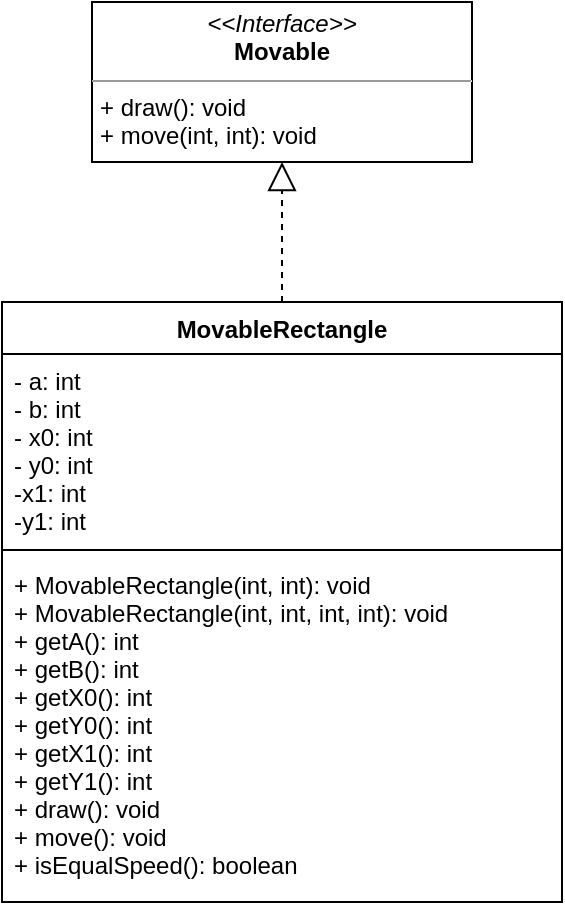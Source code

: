 <mxfile version="13.7.3" type="github">
  <diagram name="Page-1" id="c4acf3e9-155e-7222-9cf6-157b1a14988f">
    <mxGraphModel dx="827" dy="452" grid="1" gridSize="10" guides="1" tooltips="1" connect="1" arrows="1" fold="1" page="1" pageScale="1" pageWidth="850" pageHeight="1100" background="#ffffff" math="0" shadow="0">
      <root>
        <mxCell id="0" />
        <mxCell id="1" parent="0" />
        <mxCell id="xi_ldf9JB8lejnPLQ23q-5" value="&lt;p style=&quot;margin: 0px ; margin-top: 4px ; text-align: center&quot;&gt;&lt;i&gt;&amp;lt;&amp;lt;Interface&amp;gt;&amp;gt;&lt;/i&gt;&lt;br&gt;&lt;b&gt;Movable&lt;/b&gt;&lt;/p&gt;&lt;hr size=&quot;1&quot;&gt;&lt;p style=&quot;margin: 0px ; margin-left: 4px&quot;&gt;+ draw(): void&lt;br&gt;+ move(int, int): void&lt;/p&gt;" style="verticalAlign=top;align=left;overflow=fill;fontSize=12;fontFamily=Helvetica;html=1;" vertex="1" parent="1">
          <mxGeometry x="150" y="40" width="190" height="80" as="geometry" />
        </mxCell>
        <mxCell id="xi_ldf9JB8lejnPLQ23q-7" value="" style="endArrow=block;dashed=1;endFill=0;endSize=12;html=1;entryX=0.5;entryY=1;entryDx=0;entryDy=0;exitX=0.5;exitY=0;exitDx=0;exitDy=0;" edge="1" parent="1" source="xi_ldf9JB8lejnPLQ23q-1" target="xi_ldf9JB8lejnPLQ23q-5">
          <mxGeometry width="160" relative="1" as="geometry">
            <mxPoint x="340" y="380" as="sourcePoint" />
            <mxPoint x="500" y="380" as="targetPoint" />
          </mxGeometry>
        </mxCell>
        <mxCell id="xi_ldf9JB8lejnPLQ23q-1" value="MovableRectangle" style="swimlane;fontStyle=1;align=center;verticalAlign=top;childLayout=stackLayout;horizontal=1;startSize=26;horizontalStack=0;resizeParent=1;resizeParentMax=0;resizeLast=0;collapsible=1;marginBottom=0;" vertex="1" parent="1">
          <mxGeometry x="105" y="190" width="280" height="300" as="geometry" />
        </mxCell>
        <mxCell id="xi_ldf9JB8lejnPLQ23q-2" value="- a: int&#xa;- b: int&#xa;- x0: int&#xa;- y0: int&#xa;-x1: int&#xa;-y1: int&#xa;" style="text;strokeColor=none;fillColor=none;align=left;verticalAlign=top;spacingLeft=4;spacingRight=4;overflow=hidden;rotatable=0;points=[[0,0.5],[1,0.5]];portConstraint=eastwest;" vertex="1" parent="xi_ldf9JB8lejnPLQ23q-1">
          <mxGeometry y="26" width="280" height="94" as="geometry" />
        </mxCell>
        <mxCell id="xi_ldf9JB8lejnPLQ23q-3" value="" style="line;strokeWidth=1;fillColor=none;align=left;verticalAlign=middle;spacingTop=-1;spacingLeft=3;spacingRight=3;rotatable=0;labelPosition=right;points=[];portConstraint=eastwest;" vertex="1" parent="xi_ldf9JB8lejnPLQ23q-1">
          <mxGeometry y="120" width="280" height="8" as="geometry" />
        </mxCell>
        <mxCell id="xi_ldf9JB8lejnPLQ23q-4" value="+ MovableRectangle(int, int): void&#xa;+ MovableRectangle(int, int, int, int): void&#xa;+ getA(): int&#xa;+ getB(): int&#xa;+ getX0(): int&#xa;+ getY0(): int&#xa;+ getX1(): int&#xa;+ getY1(): int&#xa;+ draw(): void&#xa;+ move(): void&#xa;+ isEqualSpeed(): boolean " style="text;strokeColor=none;fillColor=none;align=left;verticalAlign=top;spacingLeft=4;spacingRight=4;overflow=hidden;rotatable=0;points=[[0,0.5],[1,0.5]];portConstraint=eastwest;" vertex="1" parent="xi_ldf9JB8lejnPLQ23q-1">
          <mxGeometry y="128" width="280" height="172" as="geometry" />
        </mxCell>
      </root>
    </mxGraphModel>
  </diagram>
</mxfile>
